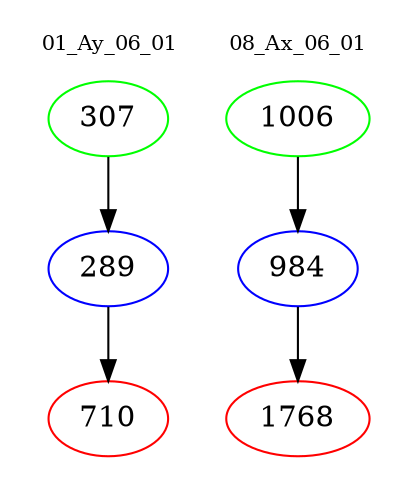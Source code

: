 digraph{
subgraph cluster_0 {
color = white
label = "01_Ay_06_01";
fontsize=10;
T0_307 [label="307", color="green"]
T0_307 -> T0_289 [color="black"]
T0_289 [label="289", color="blue"]
T0_289 -> T0_710 [color="black"]
T0_710 [label="710", color="red"]
}
subgraph cluster_1 {
color = white
label = "08_Ax_06_01";
fontsize=10;
T1_1006 [label="1006", color="green"]
T1_1006 -> T1_984 [color="black"]
T1_984 [label="984", color="blue"]
T1_984 -> T1_1768 [color="black"]
T1_1768 [label="1768", color="red"]
}
}
